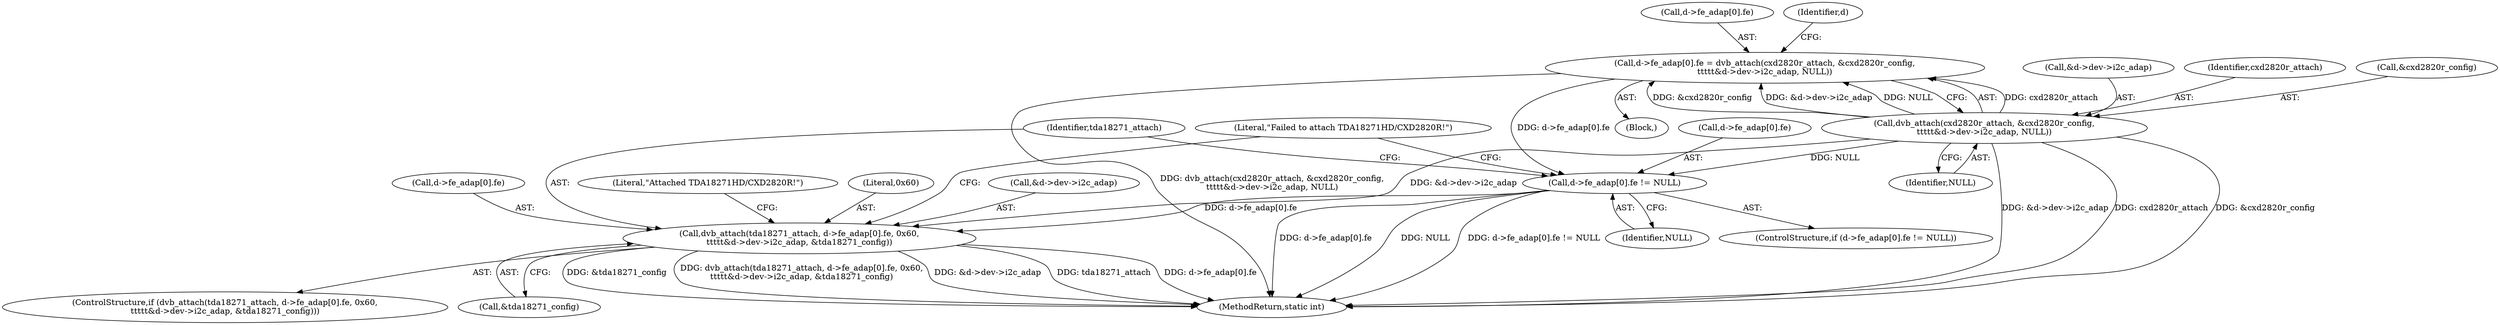 digraph "1_linux_606142af57dad981b78707234cfbd15f9f7b7125_3@array" {
"1000251" [label="(Call,d->fe_adap[0].fe != NULL)"];
"1000231" [label="(Call,d->fe_adap[0].fe = dvb_attach(cxd2820r_attach, &cxd2820r_config,\n\t\t\t\t\t&d->dev->i2c_adap, NULL))"];
"1000239" [label="(Call,dvb_attach(cxd2820r_attach, &cxd2820r_config,\n\t\t\t\t\t&d->dev->i2c_adap, NULL))"];
"1000262" [label="(Call,dvb_attach(tda18271_attach, d->fe_adap[0].fe, 0x60,\n\t\t\t\t\t&d->dev->i2c_adap, &tda18271_config))"];
"1000278" [label="(Call,&tda18271_config)"];
"1000250" [label="(ControlStructure,if (d->fe_adap[0].fe != NULL))"];
"1000243" [label="(Call,&d->dev->i2c_adap)"];
"1000232" [label="(Call,d->fe_adap[0].fe)"];
"1000252" [label="(Call,d->fe_adap[0].fe)"];
"1000249" [label="(Identifier,NULL)"];
"1000286" [label="(Literal,\"Failed to attach TDA18271HD/CXD2820R!\")"];
"1000251" [label="(Call,d->fe_adap[0].fe != NULL)"];
"1000290" [label="(MethodReturn,static int)"];
"1000271" [label="(Literal,0x60)"];
"1000264" [label="(Call,d->fe_adap[0].fe)"];
"1000240" [label="(Identifier,cxd2820r_attach)"];
"1000255" [label="(Identifier,d)"];
"1000102" [label="(Block,)"];
"1000282" [label="(Literal,\"Attached TDA18271HD/CXD2820R!\")"];
"1000241" [label="(Call,&cxd2820r_config)"];
"1000272" [label="(Call,&d->dev->i2c_adap)"];
"1000263" [label="(Identifier,tda18271_attach)"];
"1000261" [label="(ControlStructure,if (dvb_attach(tda18271_attach, d->fe_adap[0].fe, 0x60,\n\t\t\t\t\t&d->dev->i2c_adap, &tda18271_config)))"];
"1000231" [label="(Call,d->fe_adap[0].fe = dvb_attach(cxd2820r_attach, &cxd2820r_config,\n\t\t\t\t\t&d->dev->i2c_adap, NULL))"];
"1000259" [label="(Identifier,NULL)"];
"1000262" [label="(Call,dvb_attach(tda18271_attach, d->fe_adap[0].fe, 0x60,\n\t\t\t\t\t&d->dev->i2c_adap, &tda18271_config))"];
"1000239" [label="(Call,dvb_attach(cxd2820r_attach, &cxd2820r_config,\n\t\t\t\t\t&d->dev->i2c_adap, NULL))"];
"1000251" -> "1000250"  [label="AST: "];
"1000251" -> "1000259"  [label="CFG: "];
"1000252" -> "1000251"  [label="AST: "];
"1000259" -> "1000251"  [label="AST: "];
"1000263" -> "1000251"  [label="CFG: "];
"1000286" -> "1000251"  [label="CFG: "];
"1000251" -> "1000290"  [label="DDG: NULL"];
"1000251" -> "1000290"  [label="DDG: d->fe_adap[0].fe != NULL"];
"1000251" -> "1000290"  [label="DDG: d->fe_adap[0].fe"];
"1000231" -> "1000251"  [label="DDG: d->fe_adap[0].fe"];
"1000239" -> "1000251"  [label="DDG: NULL"];
"1000251" -> "1000262"  [label="DDG: d->fe_adap[0].fe"];
"1000231" -> "1000102"  [label="AST: "];
"1000231" -> "1000239"  [label="CFG: "];
"1000232" -> "1000231"  [label="AST: "];
"1000239" -> "1000231"  [label="AST: "];
"1000255" -> "1000231"  [label="CFG: "];
"1000231" -> "1000290"  [label="DDG: dvb_attach(cxd2820r_attach, &cxd2820r_config,\n\t\t\t\t\t&d->dev->i2c_adap, NULL)"];
"1000239" -> "1000231"  [label="DDG: cxd2820r_attach"];
"1000239" -> "1000231"  [label="DDG: &cxd2820r_config"];
"1000239" -> "1000231"  [label="DDG: &d->dev->i2c_adap"];
"1000239" -> "1000231"  [label="DDG: NULL"];
"1000239" -> "1000249"  [label="CFG: "];
"1000240" -> "1000239"  [label="AST: "];
"1000241" -> "1000239"  [label="AST: "];
"1000243" -> "1000239"  [label="AST: "];
"1000249" -> "1000239"  [label="AST: "];
"1000239" -> "1000290"  [label="DDG: &d->dev->i2c_adap"];
"1000239" -> "1000290"  [label="DDG: cxd2820r_attach"];
"1000239" -> "1000290"  [label="DDG: &cxd2820r_config"];
"1000239" -> "1000262"  [label="DDG: &d->dev->i2c_adap"];
"1000262" -> "1000261"  [label="AST: "];
"1000262" -> "1000278"  [label="CFG: "];
"1000263" -> "1000262"  [label="AST: "];
"1000264" -> "1000262"  [label="AST: "];
"1000271" -> "1000262"  [label="AST: "];
"1000272" -> "1000262"  [label="AST: "];
"1000278" -> "1000262"  [label="AST: "];
"1000282" -> "1000262"  [label="CFG: "];
"1000286" -> "1000262"  [label="CFG: "];
"1000262" -> "1000290"  [label="DDG: tda18271_attach"];
"1000262" -> "1000290"  [label="DDG: d->fe_adap[0].fe"];
"1000262" -> "1000290"  [label="DDG: &tda18271_config"];
"1000262" -> "1000290"  [label="DDG: dvb_attach(tda18271_attach, d->fe_adap[0].fe, 0x60,\n\t\t\t\t\t&d->dev->i2c_adap, &tda18271_config)"];
"1000262" -> "1000290"  [label="DDG: &d->dev->i2c_adap"];
}
